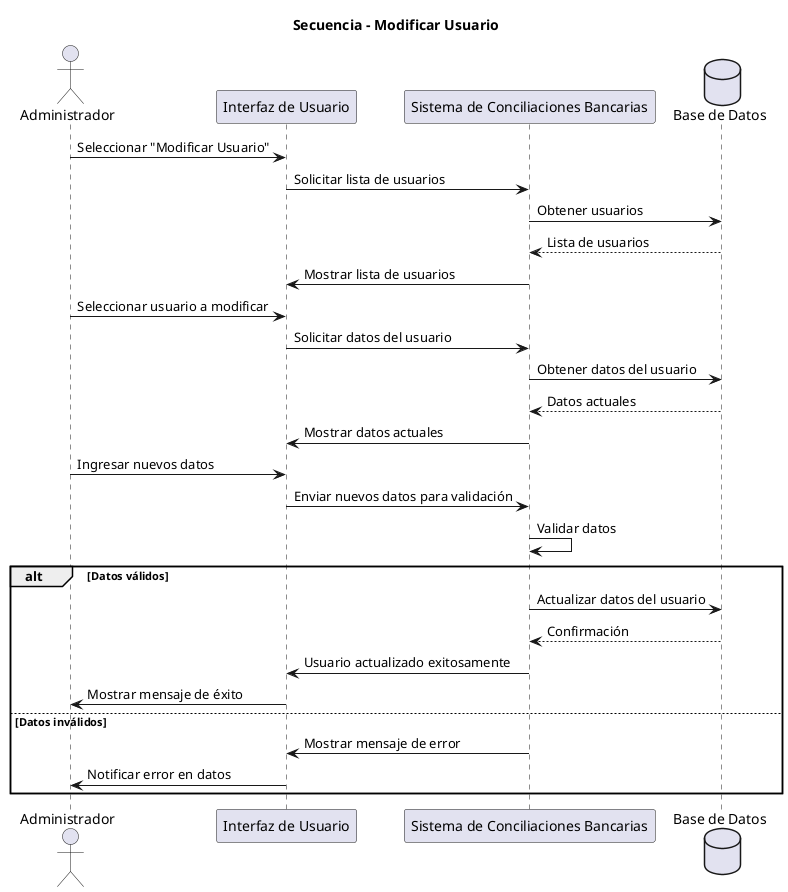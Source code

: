 @startuml ModificarUsuario
title Secuencia - Modificar Usuario

actor Administrador as Admin
participant "Interfaz de Usuario" as UI
participant "Sistema de Conciliaciones Bancarias" as Sistema
database "Base de Datos" as BD

Admin -> UI: Seleccionar "Modificar Usuario"
UI -> Sistema: Solicitar lista de usuarios
Sistema -> BD: Obtener usuarios
BD --> Sistema: Lista de usuarios
Sistema -> UI: Mostrar lista de usuarios
Admin -> UI: Seleccionar usuario a modificar
UI -> Sistema: Solicitar datos del usuario
Sistema -> BD: Obtener datos del usuario
BD --> Sistema: Datos actuales
Sistema -> UI: Mostrar datos actuales
Admin -> UI: Ingresar nuevos datos
UI -> Sistema: Enviar nuevos datos para validación
Sistema -> Sistema: Validar datos
alt Datos válidos
    Sistema -> BD: Actualizar datos del usuario
    BD --> Sistema: Confirmación
    Sistema -> UI: Usuario actualizado exitosamente
    UI -> Admin: Mostrar mensaje de éxito
else Datos inválidos
    Sistema -> UI: Mostrar mensaje de error
    UI -> Admin: Notificar error en datos
end

@enduml